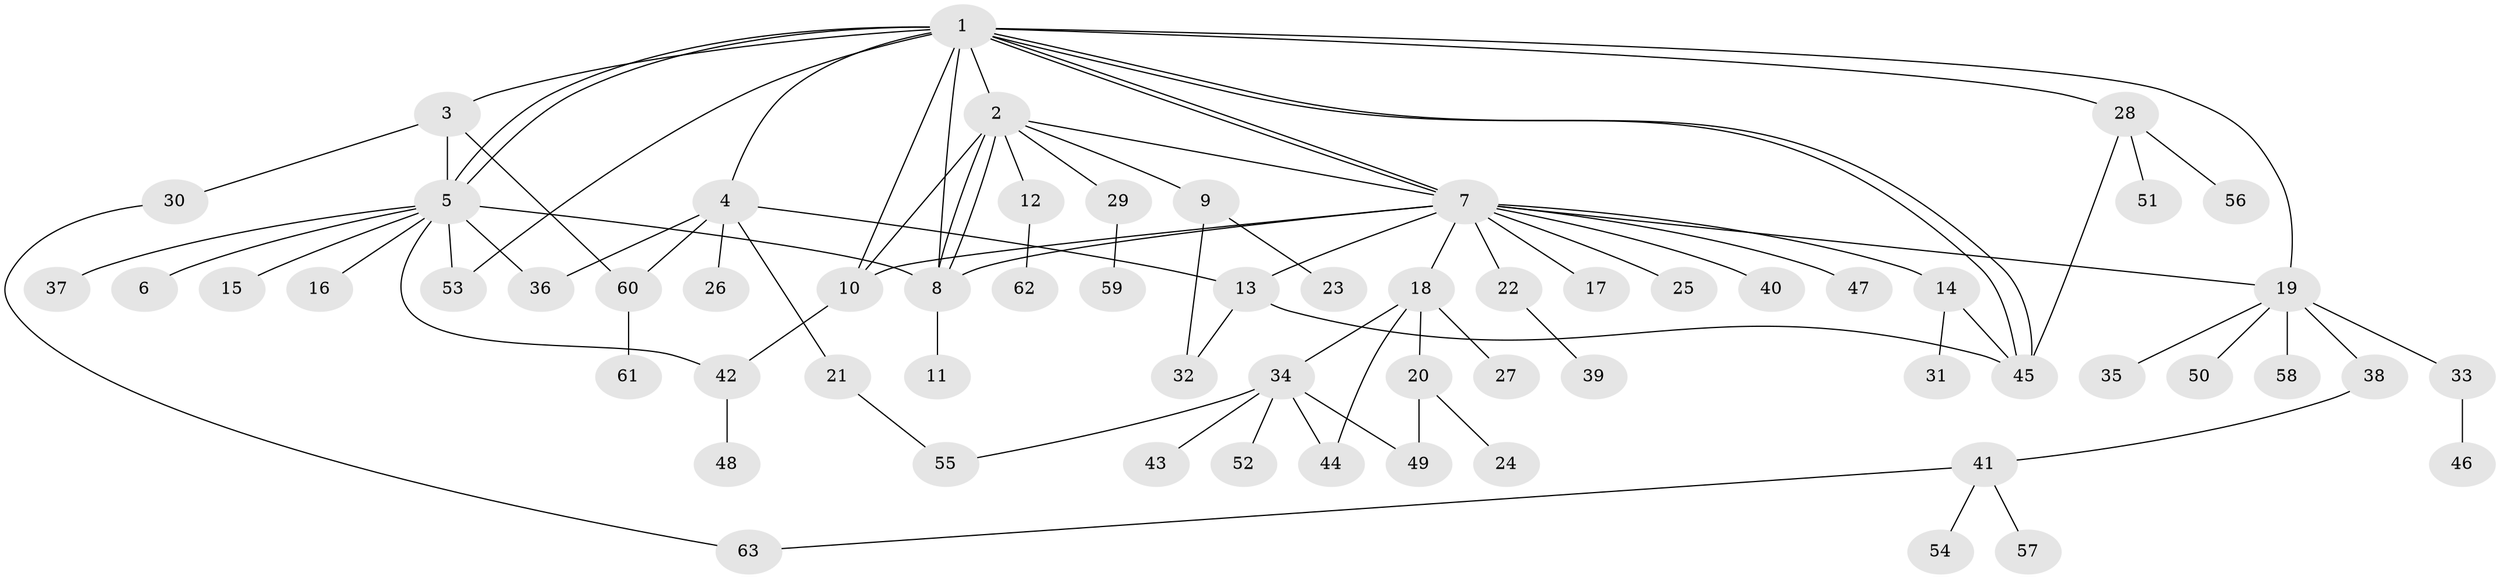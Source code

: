 // coarse degree distribution, {13: 0.044444444444444446, 8: 0.022222222222222223, 5: 0.044444444444444446, 11: 0.022222222222222223, 1: 0.5333333333333333, 6: 0.022222222222222223, 2: 0.17777777777777778, 4: 0.06666666666666667, 7: 0.022222222222222223, 3: 0.044444444444444446}
// Generated by graph-tools (version 1.1) at 2025/23/03/03/25 07:23:55]
// undirected, 63 vertices, 87 edges
graph export_dot {
graph [start="1"]
  node [color=gray90,style=filled];
  1;
  2;
  3;
  4;
  5;
  6;
  7;
  8;
  9;
  10;
  11;
  12;
  13;
  14;
  15;
  16;
  17;
  18;
  19;
  20;
  21;
  22;
  23;
  24;
  25;
  26;
  27;
  28;
  29;
  30;
  31;
  32;
  33;
  34;
  35;
  36;
  37;
  38;
  39;
  40;
  41;
  42;
  43;
  44;
  45;
  46;
  47;
  48;
  49;
  50;
  51;
  52;
  53;
  54;
  55;
  56;
  57;
  58;
  59;
  60;
  61;
  62;
  63;
  1 -- 2;
  1 -- 3;
  1 -- 4;
  1 -- 5;
  1 -- 5;
  1 -- 7;
  1 -- 7;
  1 -- 8;
  1 -- 10;
  1 -- 19;
  1 -- 28;
  1 -- 45;
  1 -- 45;
  1 -- 53;
  2 -- 7;
  2 -- 8;
  2 -- 8;
  2 -- 9;
  2 -- 10;
  2 -- 12;
  2 -- 29;
  3 -- 5;
  3 -- 30;
  3 -- 60;
  4 -- 13;
  4 -- 21;
  4 -- 26;
  4 -- 36;
  4 -- 60;
  5 -- 6;
  5 -- 8;
  5 -- 15;
  5 -- 16;
  5 -- 36;
  5 -- 37;
  5 -- 42;
  5 -- 53;
  7 -- 8;
  7 -- 10;
  7 -- 13;
  7 -- 14;
  7 -- 17;
  7 -- 18;
  7 -- 19;
  7 -- 22;
  7 -- 25;
  7 -- 40;
  7 -- 47;
  8 -- 11;
  9 -- 23;
  9 -- 32;
  10 -- 42;
  12 -- 62;
  13 -- 32;
  13 -- 45;
  14 -- 31;
  14 -- 45;
  18 -- 20;
  18 -- 27;
  18 -- 34;
  18 -- 44;
  19 -- 33;
  19 -- 35;
  19 -- 38;
  19 -- 50;
  19 -- 58;
  20 -- 24;
  20 -- 49;
  21 -- 55;
  22 -- 39;
  28 -- 45;
  28 -- 51;
  28 -- 56;
  29 -- 59;
  30 -- 63;
  33 -- 46;
  34 -- 43;
  34 -- 44;
  34 -- 49;
  34 -- 52;
  34 -- 55;
  38 -- 41;
  41 -- 54;
  41 -- 57;
  41 -- 63;
  42 -- 48;
  60 -- 61;
}
